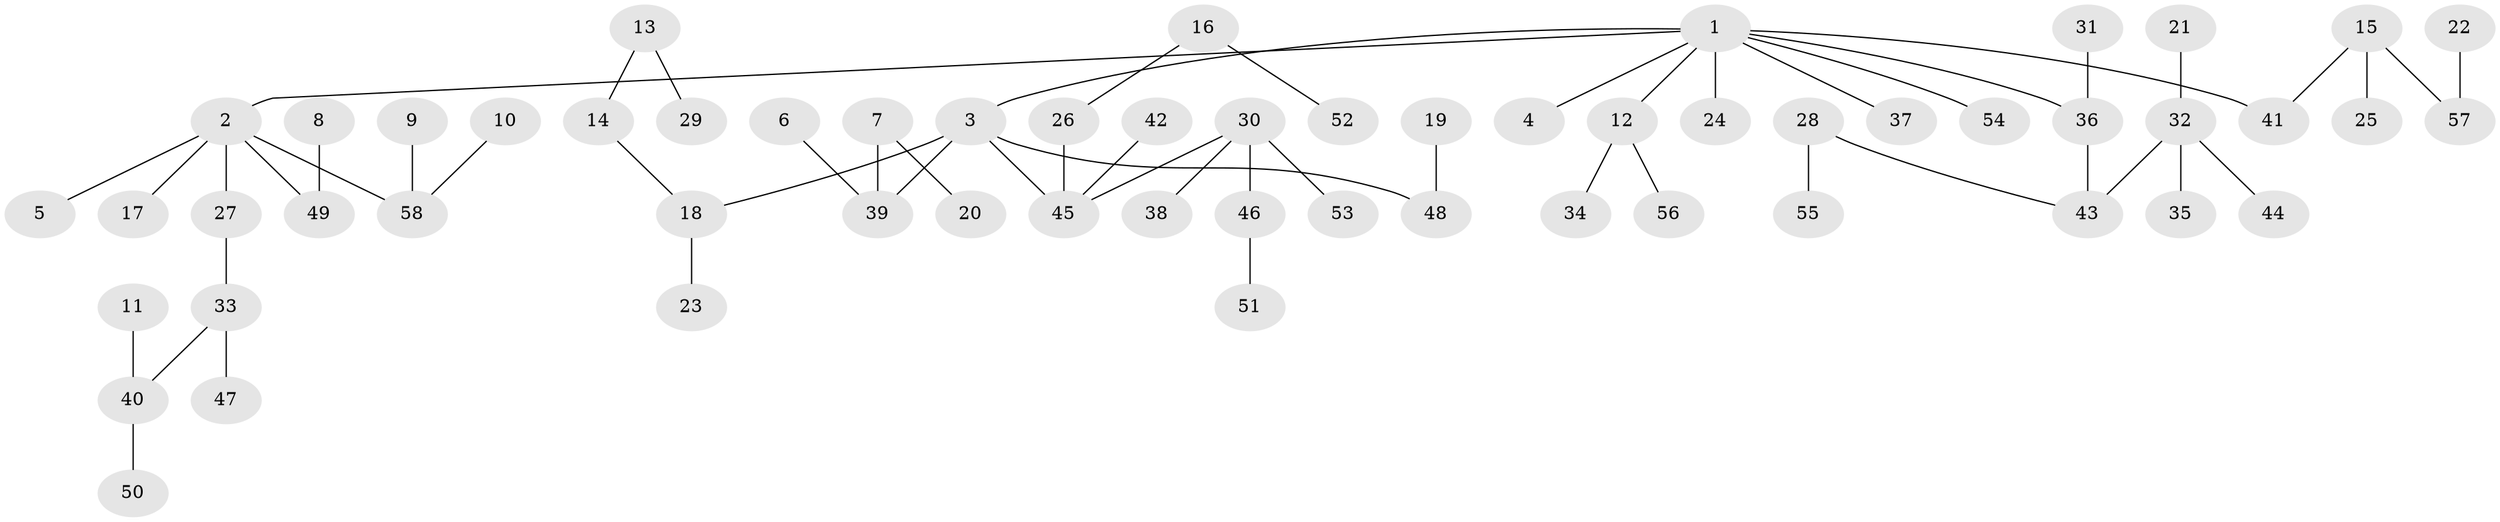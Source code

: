 // original degree distribution, {9: 0.008620689655172414, 2: 0.21551724137931033, 5: 0.05172413793103448, 3: 0.15517241379310345, 4: 0.0603448275862069, 1: 0.5086206896551724}
// Generated by graph-tools (version 1.1) at 2025/50/03/09/25 03:50:24]
// undirected, 58 vertices, 57 edges
graph export_dot {
graph [start="1"]
  node [color=gray90,style=filled];
  1;
  2;
  3;
  4;
  5;
  6;
  7;
  8;
  9;
  10;
  11;
  12;
  13;
  14;
  15;
  16;
  17;
  18;
  19;
  20;
  21;
  22;
  23;
  24;
  25;
  26;
  27;
  28;
  29;
  30;
  31;
  32;
  33;
  34;
  35;
  36;
  37;
  38;
  39;
  40;
  41;
  42;
  43;
  44;
  45;
  46;
  47;
  48;
  49;
  50;
  51;
  52;
  53;
  54;
  55;
  56;
  57;
  58;
  1 -- 2 [weight=1.0];
  1 -- 3 [weight=1.0];
  1 -- 4 [weight=1.0];
  1 -- 12 [weight=1.0];
  1 -- 24 [weight=1.0];
  1 -- 36 [weight=1.0];
  1 -- 37 [weight=1.0];
  1 -- 41 [weight=1.0];
  1 -- 54 [weight=1.0];
  2 -- 5 [weight=1.0];
  2 -- 17 [weight=1.0];
  2 -- 27 [weight=1.0];
  2 -- 49 [weight=1.0];
  2 -- 58 [weight=1.0];
  3 -- 18 [weight=1.0];
  3 -- 39 [weight=1.0];
  3 -- 45 [weight=1.0];
  3 -- 48 [weight=1.0];
  6 -- 39 [weight=1.0];
  7 -- 20 [weight=1.0];
  7 -- 39 [weight=1.0];
  8 -- 49 [weight=1.0];
  9 -- 58 [weight=1.0];
  10 -- 58 [weight=1.0];
  11 -- 40 [weight=1.0];
  12 -- 34 [weight=1.0];
  12 -- 56 [weight=1.0];
  13 -- 14 [weight=1.0];
  13 -- 29 [weight=1.0];
  14 -- 18 [weight=1.0];
  15 -- 25 [weight=1.0];
  15 -- 41 [weight=1.0];
  15 -- 57 [weight=1.0];
  16 -- 26 [weight=1.0];
  16 -- 52 [weight=1.0];
  18 -- 23 [weight=1.0];
  19 -- 48 [weight=1.0];
  21 -- 32 [weight=1.0];
  22 -- 57 [weight=1.0];
  26 -- 45 [weight=1.0];
  27 -- 33 [weight=1.0];
  28 -- 43 [weight=1.0];
  28 -- 55 [weight=1.0];
  30 -- 38 [weight=1.0];
  30 -- 45 [weight=1.0];
  30 -- 46 [weight=1.0];
  30 -- 53 [weight=1.0];
  31 -- 36 [weight=1.0];
  32 -- 35 [weight=1.0];
  32 -- 43 [weight=1.0];
  32 -- 44 [weight=1.0];
  33 -- 40 [weight=1.0];
  33 -- 47 [weight=1.0];
  36 -- 43 [weight=1.0];
  40 -- 50 [weight=1.0];
  42 -- 45 [weight=1.0];
  46 -- 51 [weight=1.0];
}
